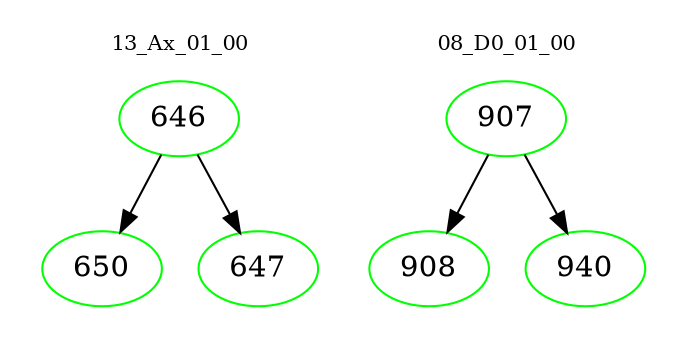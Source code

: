 digraph{
subgraph cluster_0 {
color = white
label = "13_Ax_01_00";
fontsize=10;
T0_646 [label="646", color="green"]
T0_646 -> T0_650 [color="black"]
T0_650 [label="650", color="green"]
T0_646 -> T0_647 [color="black"]
T0_647 [label="647", color="green"]
}
subgraph cluster_1 {
color = white
label = "08_D0_01_00";
fontsize=10;
T1_907 [label="907", color="green"]
T1_907 -> T1_908 [color="black"]
T1_908 [label="908", color="green"]
T1_907 -> T1_940 [color="black"]
T1_940 [label="940", color="green"]
}
}
